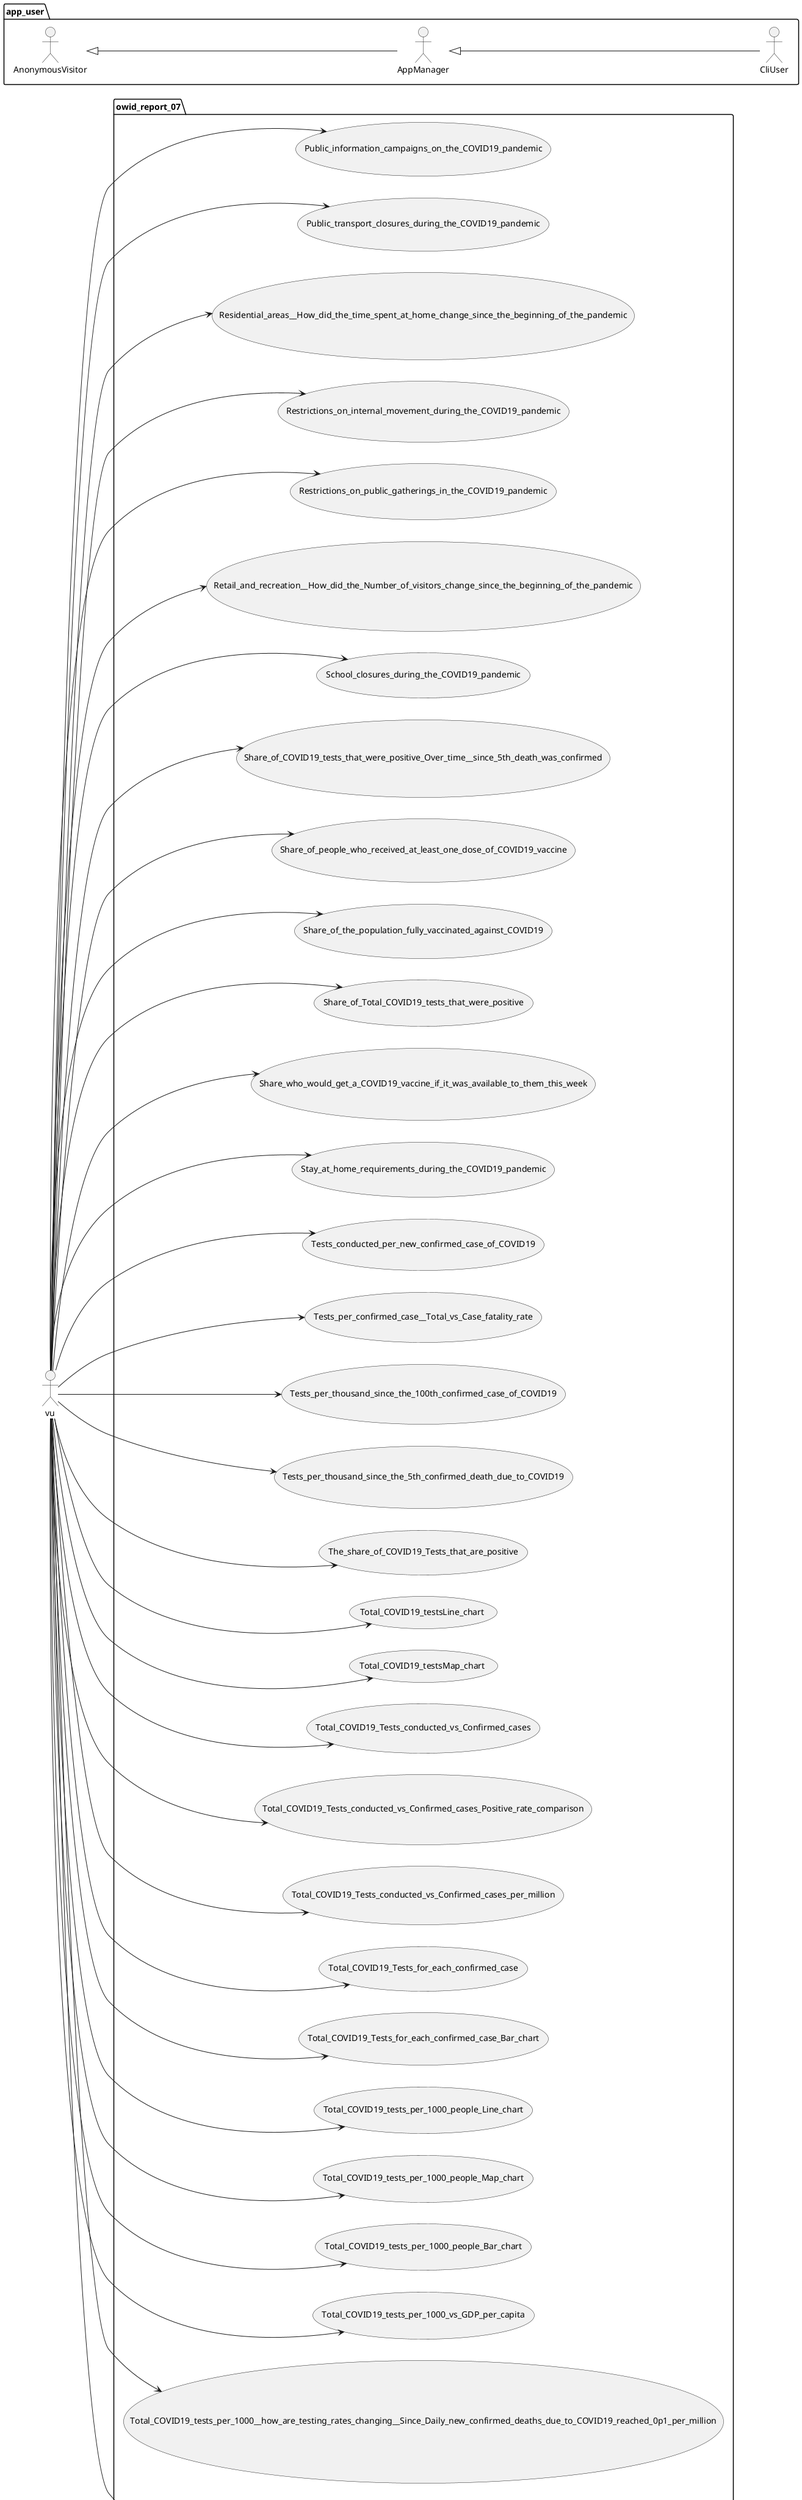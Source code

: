 @startuml
left to right direction

package app_user {
	actor AnonymousVisitor as av
	actor AppManager as am
	actor CliUser as cu

	av <|-- am
	am <|-- cu
}

package owid_report_07 {
    usecase Public_information_campaigns_on_the_COVID19_pandemic as UC290
    usecase Public_transport_closures_during_the_COVID19_pandemic as UC291
    usecase Residential_areas__How_did_the_time_spent_at_home_change_since_the_beginning_of_the_pandemic as UC292
    usecase Restrictions_on_internal_movement_during_the_COVID19_pandemic as UC293
    usecase Restrictions_on_public_gatherings_in_the_COVID19_pandemic as UC294
    usecase Retail_and_recreation__How_did_the_Number_of_visitors_change_since_the_beginning_of_the_pandemic as UC295
    usecase School_closures_during_the_COVID19_pandemic as UC296
    usecase Share_of_COVID19_tests_that_were_positive_Over_time__since_5th_death_was_confirmed as UC297
    usecase Share_of_people_who_received_at_least_one_dose_of_COVID19_vaccine as UC298
    usecase Share_of_the_population_fully_vaccinated_against_COVID19 as UC299
    usecase Share_of_Total_COVID19_tests_that_were_positive as UC300
    usecase Share_who_would_get_a_COVID19_vaccine_if_it_was_available_to_them_this_week as UC301
    usecase Stay_at_home_requirements_during_the_COVID19_pandemic as UC302
    usecase Tests_conducted_per_new_confirmed_case_of_COVID19 as UC303
    usecase Tests_per_confirmed_case__Total_vs_Case_fatality_rate as UC304
    usecase Tests_per_thousand_since_the_100th_confirmed_case_of_COVID19 as UC305
    usecase Tests_per_thousand_since_the_5th_confirmed_death_due_to_COVID19 as UC306
    usecase The_share_of_COVID19_Tests_that_are_positive as UC307
    usecase Total_COVID19_testsLine_chart as UC308
    usecase Total_COVID19_testsMap_chart as UC309
    usecase Total_COVID19_Tests_conducted_vs_Confirmed_cases as UC310
    usecase Total_COVID19_Tests_conducted_vs_Confirmed_cases_Positive_rate_comparison as UC311
    usecase Total_COVID19_Tests_conducted_vs_Confirmed_cases_per_million as UC312
    usecase Total_COVID19_Tests_for_each_confirmed_case as UC313
    usecase Total_COVID19_Tests_for_each_confirmed_case_Bar_chart as UC314
    usecase Total_COVID19_tests_per_1000_people_Line_chart as UC315
    usecase Total_COVID19_tests_per_1000_people_Map_chart as UC316
    usecase Total_COVID19_tests_per_1000_people_Bar_chart as UC317
    usecase Total_COVID19_tests_per_1000_vs_GDP_per_capita as UC318
    usecase Total_COVID19_tests_per_1000__how_are_testing_rates_changing__Since_Daily_new_confirmed_deaths_due_to_COVID19_reached_0p1_per_million as UC319
    usecase Total_COVID19_tests_per_1000__how_are_testing_rates_changing__Since_Daily_new_confirmed_deaths_due_to_COVID19_reached_0p1_per_million as UC320
}
vu --> UC290
vu --> UC291
vu --> UC292
vu --> UC293
vu --> UC294
vu --> UC295
vu --> UC296
vu --> UC297
vu --> UC298
vu --> UC299
vu --> UC300
vu --> UC301
vu --> UC302
vu --> UC303
vu --> UC304
vu --> UC305
vu --> UC306
vu --> UC307
vu --> UC308
vu --> UC309
vu --> UC310
vu --> UC311
vu --> UC312
vu --> UC313
vu --> UC314
vu --> UC315
vu --> UC316
vu --> UC317
vu --> UC318
vu --> UC319
vu --> UC320
@enduml
